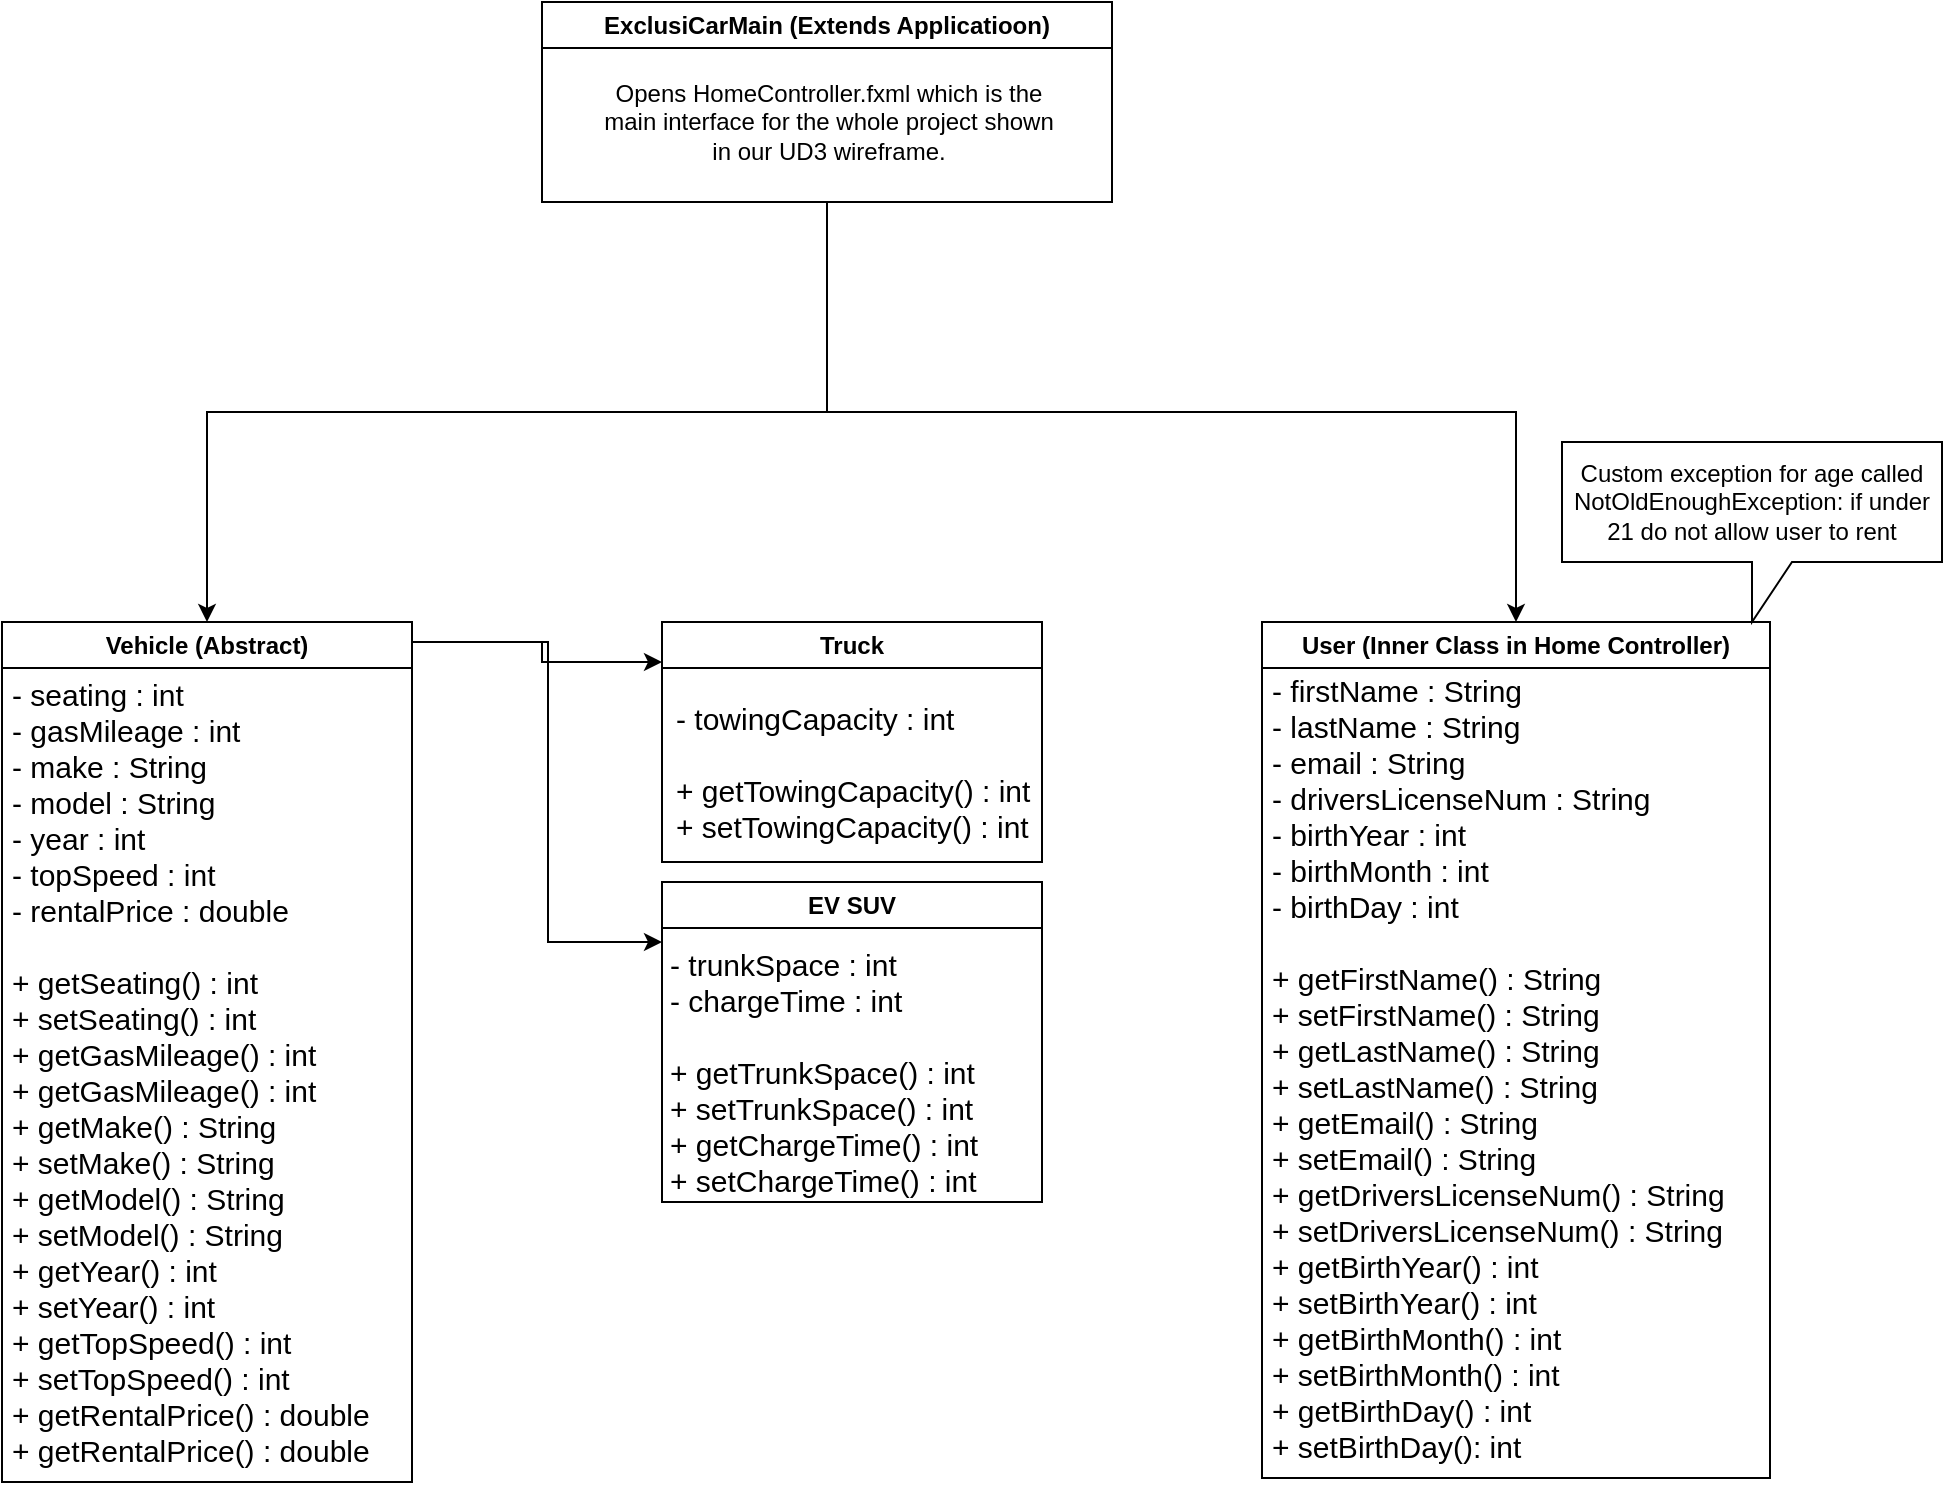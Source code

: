 <mxfile version="25.0.3">
  <diagram id="C5RBs43oDa-KdzZeNtuy" name="Page-1">
    <mxGraphModel grid="1" page="1" gridSize="10" guides="1" tooltips="1" connect="1" arrows="1" fold="1" pageScale="1" pageWidth="827" pageHeight="1169" math="0" shadow="0">
      <root>
        <mxCell id="WIyWlLk6GJQsqaUBKTNV-0" />
        <mxCell id="WIyWlLk6GJQsqaUBKTNV-1" parent="WIyWlLk6GJQsqaUBKTNV-0" />
        <mxCell id="AZ_3Og0b3dCWLXTcXCrc-1" style="edgeStyle=orthogonalEdgeStyle;rounded=0;orthogonalLoop=1;jettySize=auto;html=1;exitX=1;exitY=0.25;exitDx=0;exitDy=0;" edge="1" parent="WIyWlLk6GJQsqaUBKTNV-1" source="s4gW2ee3z8RKwVpYuk9V-3">
          <mxGeometry relative="1" as="geometry">
            <mxPoint x="450" y="400" as="targetPoint" />
            <Array as="points">
              <mxPoint x="325" y="250" />
              <mxPoint x="393" y="250" />
              <mxPoint x="393" y="400" />
            </Array>
          </mxGeometry>
        </mxCell>
        <mxCell id="AZ_3Og0b3dCWLXTcXCrc-4" style="edgeStyle=orthogonalEdgeStyle;rounded=0;orthogonalLoop=1;jettySize=auto;html=1;exitX=1;exitY=0.5;exitDx=0;exitDy=0;" edge="1" parent="WIyWlLk6GJQsqaUBKTNV-1" source="s4gW2ee3z8RKwVpYuk9V-3" target="s4gW2ee3z8RKwVpYuk9V-12">
          <mxGeometry relative="1" as="geometry">
            <mxPoint x="440" y="260" as="targetPoint" />
            <Array as="points">
              <mxPoint x="325" y="250" />
              <mxPoint x="390" y="250" />
              <mxPoint x="390" y="260" />
            </Array>
          </mxGeometry>
        </mxCell>
        <mxCell id="s4gW2ee3z8RKwVpYuk9V-3" value="Vehicle (Abstract)" style="swimlane;whiteSpace=wrap;html=1;" vertex="1" parent="WIyWlLk6GJQsqaUBKTNV-1">
          <mxGeometry x="120" y="240" width="205" height="430" as="geometry" />
        </mxCell>
        <mxCell id="s4gW2ee3z8RKwVpYuk9V-18" value="&lt;font style=&quot;font-size: 15px;&quot;&gt;- seating : int&lt;/font&gt;&lt;div style=&quot;font-size: 15px;&quot;&gt;&lt;font style=&quot;font-size: 15px;&quot;&gt;- gasMileage : int&lt;/font&gt;&lt;/div&gt;&lt;div style=&quot;font-size: 15px;&quot;&gt;&lt;font style=&quot;font-size: 15px;&quot;&gt;- make : String&lt;/font&gt;&lt;/div&gt;&lt;div style=&quot;font-size: 15px;&quot;&gt;&lt;font style=&quot;font-size: 15px;&quot;&gt;- model : String&lt;/font&gt;&lt;/div&gt;&lt;div style=&quot;font-size: 15px;&quot;&gt;&lt;font style=&quot;font-size: 15px;&quot;&gt;- year : int&lt;/font&gt;&lt;/div&gt;&lt;div style=&quot;font-size: 15px;&quot;&gt;&lt;font style=&quot;font-size: 15px;&quot;&gt;- topSpeed : int&lt;/font&gt;&lt;/div&gt;&lt;div style=&quot;font-size: 15px;&quot;&gt;&lt;font style=&quot;font-size: 15px;&quot;&gt;- rentalPrice : double&lt;/font&gt;&lt;/div&gt;&lt;div style=&quot;font-size: 15px;&quot;&gt;&lt;font style=&quot;font-size: 15px;&quot;&gt;&lt;br&gt;&lt;/font&gt;&lt;/div&gt;&lt;div style=&quot;font-size: 15px;&quot;&gt;&lt;font style=&quot;font-size: 15px;&quot;&gt;&lt;div&gt;+ getSeating() : int&lt;/div&gt;&lt;div&gt;+ setSeating() : int&lt;/div&gt;&lt;div&gt;+ getGasMileage() : int&lt;/div&gt;&lt;div&gt;+ getGasMileage() : int&lt;/div&gt;&lt;div&gt;+ getMake() : String&lt;/div&gt;&lt;div&gt;+ setMake() : String&lt;/div&gt;&lt;div&gt;+ getModel() : String&lt;/div&gt;&lt;div&gt;+ setModel() : String&lt;/div&gt;&lt;div&gt;+ getYear() :&amp;nbsp;int&lt;/div&gt;&lt;div&gt;+ setYear() : int&lt;/div&gt;&lt;div&gt;+ getTopSpeed() : int&lt;/div&gt;&lt;div&gt;+ setTopSpeed() : int&lt;/div&gt;&lt;div&gt;+ getRentalPrice() : double&lt;/div&gt;&lt;div&gt;+ getRentalPrice() : double&lt;/div&gt;&lt;/font&gt;&lt;/div&gt;" style="text;html=1;align=left;verticalAlign=middle;resizable=0;points=[];autosize=1;strokeColor=none;fillColor=none;" vertex="1" parent="s4gW2ee3z8RKwVpYuk9V-3">
          <mxGeometry x="2.5" y="20" width="200" height="410" as="geometry" />
        </mxCell>
        <mxCell id="s4gW2ee3z8RKwVpYuk9V-8" value="User (Inner Class in Home&amp;nbsp;&lt;span style=&quot;background-color: initial;&quot;&gt;Controller)&lt;/span&gt;" style="swimlane;whiteSpace=wrap;html=1;" vertex="1" parent="WIyWlLk6GJQsqaUBKTNV-1">
          <mxGeometry x="750" y="240" width="254" height="428" as="geometry" />
        </mxCell>
        <mxCell id="s4gW2ee3z8RKwVpYuk9V-20" value="&lt;span style=&quot;font-size: 15px;&quot;&gt;- firstName : String&lt;/span&gt;&lt;div&gt;&lt;span style=&quot;font-size: 15px;&quot;&gt;- lastName : String&lt;/span&gt;&lt;/div&gt;&lt;div&gt;&lt;span style=&quot;font-size: 15px;&quot;&gt;- email : String&lt;/span&gt;&lt;/div&gt;&lt;div&gt;&lt;span style=&quot;font-size: 15px; background-color: initial;&quot;&gt;- driversLicenseNum : String&lt;/span&gt;&lt;/div&gt;&lt;div&gt;&lt;div&gt;&lt;span style=&quot;font-size: 15px;&quot;&gt;- birthYear : int&lt;/span&gt;&lt;/div&gt;&lt;div&gt;&lt;span style=&quot;font-size: 15px;&quot;&gt;- birthMonth : int&lt;/span&gt;&lt;/div&gt;&lt;div&gt;&lt;span style=&quot;font-size: 15px;&quot;&gt;- birthDay : int&lt;/span&gt;&lt;/div&gt;&lt;/div&gt;&lt;div&gt;&lt;span style=&quot;font-size: 15px;&quot;&gt;&lt;br&gt;&lt;/span&gt;&lt;/div&gt;&lt;div&gt;&lt;span style=&quot;font-size: 15px;&quot;&gt;+ getFirstName() : String&lt;/span&gt;&lt;/div&gt;&lt;div&gt;&lt;span style=&quot;font-size: 15px;&quot;&gt;+ setFirstName() : String&lt;/span&gt;&lt;/div&gt;&lt;div&gt;&lt;span style=&quot;font-size: 15px;&quot;&gt;+ getLastName() : String&lt;/span&gt;&lt;/div&gt;&lt;div&gt;&lt;span style=&quot;font-size: 15px;&quot;&gt;+ setLastName() : String&lt;/span&gt;&lt;/div&gt;&lt;div&gt;&lt;span style=&quot;font-size: 15px;&quot;&gt;+ getEmail() : String&lt;/span&gt;&lt;/div&gt;&lt;div&gt;&lt;span style=&quot;font-size: 15px;&quot;&gt;+ setEmail() : String&lt;/span&gt;&lt;/div&gt;&lt;div&gt;&lt;span style=&quot;font-size: 15px;&quot;&gt;+ getDriversLicenseNum() : String&lt;/span&gt;&lt;/div&gt;&lt;div&gt;&lt;span style=&quot;font-size: 15px;&quot;&gt;+ setDriversLicenseNum() : String&lt;/span&gt;&lt;/div&gt;&lt;div&gt;&lt;div&gt;&lt;span style=&quot;font-size: 15px;&quot;&gt;+ getBirthYear() : int&lt;/span&gt;&lt;/div&gt;&lt;div&gt;&lt;span style=&quot;font-size: 15px;&quot;&gt;+ setBirthYear() : int&lt;/span&gt;&lt;/div&gt;&lt;div&gt;&lt;span style=&quot;font-size: 15px;&quot;&gt;+ getBirthMonth() : int&lt;/span&gt;&lt;/div&gt;&lt;div&gt;&lt;span style=&quot;font-size: 15px;&quot;&gt;+ setBirthMonth() : int&lt;/span&gt;&lt;/div&gt;&lt;/div&gt;&lt;div&gt;&lt;span style=&quot;font-size: 15px;&quot;&gt;+ getBirthDay() : int&lt;/span&gt;&lt;/div&gt;&lt;div&gt;&lt;span style=&quot;font-size: 15px;&quot;&gt;+ setBirthDay(): int&lt;/span&gt;&lt;/div&gt;" style="text;html=1;align=left;verticalAlign=middle;resizable=0;points=[];autosize=1;strokeColor=none;fillColor=none;" vertex="1" parent="s4gW2ee3z8RKwVpYuk9V-8">
          <mxGeometry x="3" y="18" width="250" height="410" as="geometry" />
        </mxCell>
        <mxCell id="s4gW2ee3z8RKwVpYuk9V-12" value="Truck" style="swimlane;whiteSpace=wrap;html=1;" vertex="1" parent="WIyWlLk6GJQsqaUBKTNV-1">
          <mxGeometry x="450" y="240" width="190" height="120" as="geometry" />
        </mxCell>
        <mxCell id="s4gW2ee3z8RKwVpYuk9V-29" value="&lt;div style=&quot;font-size: 15px;&quot;&gt;- towingCapacity : int&lt;/div&gt;&lt;div style=&quot;font-size: 15px;&quot;&gt;&lt;br&gt;&lt;/div&gt;&lt;div style=&quot;font-size: 15px;&quot;&gt;+ getTowingCapacity() : int&lt;/div&gt;&lt;div style=&quot;font-size: 15px;&quot;&gt;+ setTowingCapacity() : int&lt;/div&gt;" style="text;html=1;align=left;verticalAlign=middle;resizable=0;points=[];autosize=1;strokeColor=none;fillColor=none;" vertex="1" parent="s4gW2ee3z8RKwVpYuk9V-12">
          <mxGeometry x="4.5" y="30" width="200" height="90" as="geometry" />
        </mxCell>
        <mxCell id="s4gW2ee3z8RKwVpYuk9V-13" value="EV SUV" style="swimlane;whiteSpace=wrap;html=1;" vertex="1" parent="WIyWlLk6GJQsqaUBKTNV-1">
          <mxGeometry x="450" y="370" width="190" height="160" as="geometry" />
        </mxCell>
        <mxCell id="s4gW2ee3z8RKwVpYuk9V-30" value="&lt;div style=&quot;font-size: 15px;&quot;&gt;- trunkSpace : int&lt;/div&gt;&lt;div style=&quot;font-size: 15px;&quot;&gt;&lt;div&gt;- chargeTime : int&lt;/div&gt;&lt;div&gt;&lt;br&gt;&lt;/div&gt;&lt;div&gt;+ getTrunkSpace() : int&lt;/div&gt;&lt;div&gt;+ setTrunkSpace() : int&lt;/div&gt;&lt;div&gt;+ getChargeTime() : int&lt;/div&gt;&lt;div&gt;+ setChargeTim&lt;span style=&quot;background-color: initial;&quot;&gt;e() : int&lt;/span&gt;&lt;/div&gt;&lt;/div&gt;" style="text;html=1;align=left;verticalAlign=middle;resizable=0;points=[];autosize=1;strokeColor=none;fillColor=none;" vertex="1" parent="s4gW2ee3z8RKwVpYuk9V-13">
          <mxGeometry x="2.25" y="25" width="180" height="140" as="geometry" />
        </mxCell>
        <mxCell id="s4gW2ee3z8RKwVpYuk9V-33" style="edgeStyle=orthogonalEdgeStyle;rounded=0;orthogonalLoop=1;jettySize=auto;html=1;entryX=0.5;entryY=0;entryDx=0;entryDy=0;exitX=0.5;exitY=1;exitDx=0;exitDy=0;" edge="1" parent="WIyWlLk6GJQsqaUBKTNV-1" source="s4gW2ee3z8RKwVpYuk9V-31" target="s4gW2ee3z8RKwVpYuk9V-3">
          <mxGeometry relative="1" as="geometry" />
        </mxCell>
        <mxCell id="s4gW2ee3z8RKwVpYuk9V-34" style="edgeStyle=orthogonalEdgeStyle;rounded=0;orthogonalLoop=1;jettySize=auto;html=1;entryX=0.5;entryY=0;entryDx=0;entryDy=0;exitX=0.5;exitY=1;exitDx=0;exitDy=0;" edge="1" parent="WIyWlLk6GJQsqaUBKTNV-1" source="s4gW2ee3z8RKwVpYuk9V-31" target="s4gW2ee3z8RKwVpYuk9V-8">
          <mxGeometry relative="1" as="geometry" />
        </mxCell>
        <mxCell id="s4gW2ee3z8RKwVpYuk9V-31" value="ExclusiCarMain (Extends Applicatioon)" style="swimlane;whiteSpace=wrap;html=1;" vertex="1" parent="WIyWlLk6GJQsqaUBKTNV-1">
          <mxGeometry x="390" y="-70" width="285" height="100" as="geometry" />
        </mxCell>
        <mxCell id="AZ_3Og0b3dCWLXTcXCrc-0" value="Opens HomeController.fxml which is the&lt;div&gt;&lt;span style=&quot;background-color: initial;&quot;&gt;main&amp;nbsp;&lt;/span&gt;&lt;span style=&quot;background-color: initial;&quot;&gt;interface for the whole project shown&lt;/span&gt;&lt;/div&gt;&lt;div&gt;&lt;span style=&quot;background-color: initial;&quot;&gt;in our UD3 wireframe.&lt;/span&gt;&lt;/div&gt;" style="text;html=1;align=center;verticalAlign=middle;resizable=0;points=[];autosize=1;strokeColor=none;fillColor=none;" vertex="1" parent="s4gW2ee3z8RKwVpYuk9V-31">
          <mxGeometry x="17.5" y="30" width="250" height="60" as="geometry" />
        </mxCell>
        <mxCell id="s4gW2ee3z8RKwVpYuk9V-35" value="Custom exception for age called NotOldEnoughException: if under 21&lt;span style=&quot;background-color: initial;&quot;&gt;&amp;nbsp;do not allow user to rent&lt;/span&gt;" style="shape=callout;whiteSpace=wrap;html=1;perimeter=calloutPerimeter;" vertex="1" parent="WIyWlLk6GJQsqaUBKTNV-1">
          <mxGeometry x="900" y="150" width="190" height="90" as="geometry" />
        </mxCell>
      </root>
    </mxGraphModel>
  </diagram>
</mxfile>
